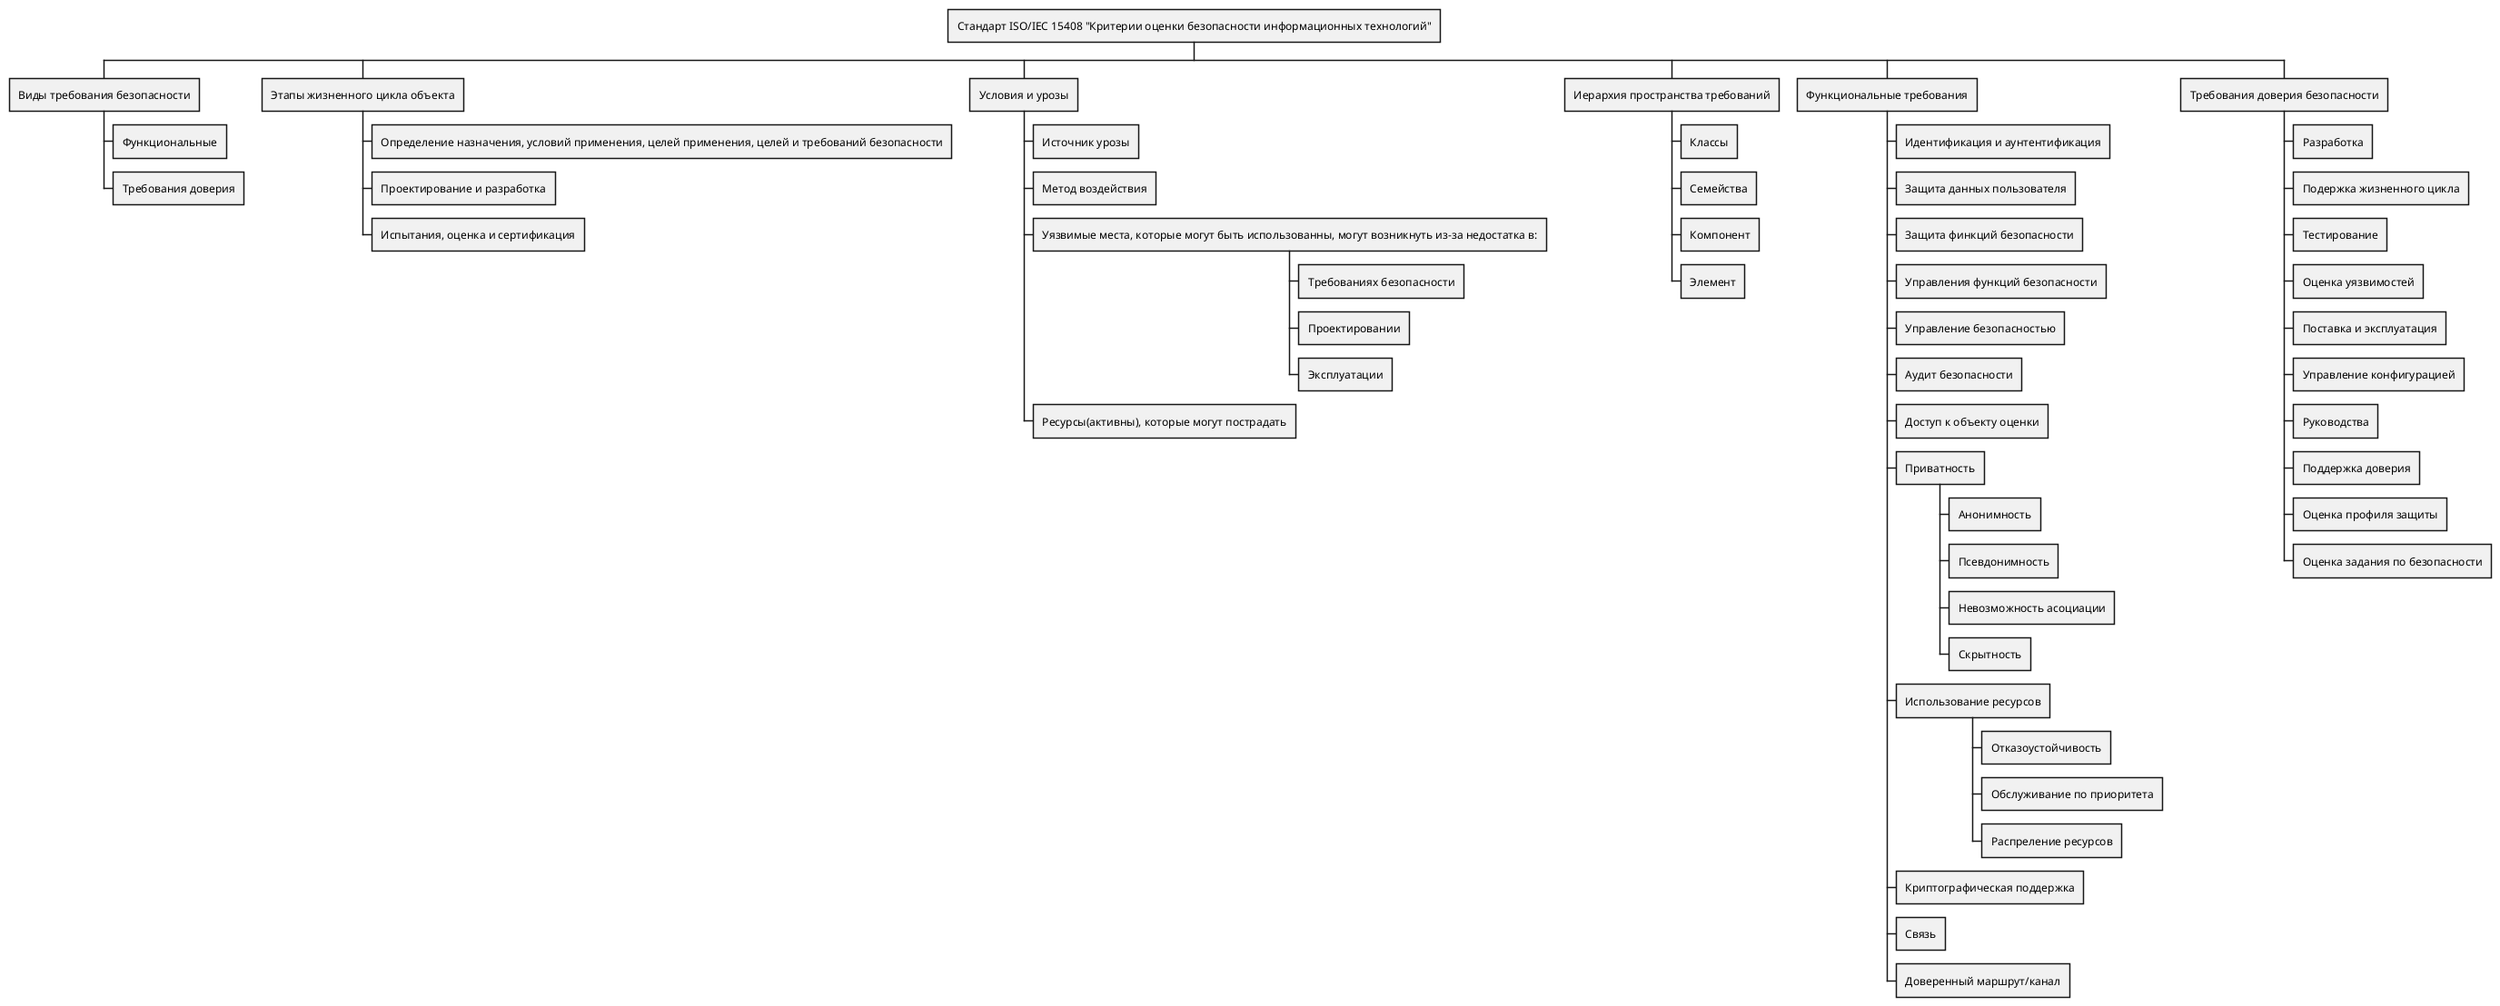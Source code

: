 @startwbs
+ Стандарт ISO/IEC 15408 "Критерии оценки безопасности информационных технологий"

++ Виды требования безопасности
+++ Функциональные
+++ Требования доверия

++ Этапы жизненного цикла объекта
+++ Определение назначения, условий применения, целей применения, целей и требований безопасности
+++ Проектирование и разработка
+++ Испытания, оценка и сертификация

++ Условия и урозы
+++ Источник урозы
+++ Метод воздействия
+++ Уязвимые места, которые могут быть использованны, могут возникнуть из-за недостатка в:
++++ Требованиях безопасности
++++ Проектировании
++++ Эксплуатации
+++ Ресурсы(активны), которые могут пострадать

++ Иерархия пространства требований
+++ Классы
+++ Семейства
+++ Компонент
+++ Элемент

++ Функциональные требования
+++ Идентификация и аунтентификация
+++ Защита данных пользователя
+++ Защита финкций безопасности
+++ Управления функций безопасности
+++ Управление безопасностью
+++ Аудит безопасности
+++ Доступ к объекту оценки
+++ Приватность
++++ Анонимность
++++ Псевдонимность
++++ Невозможность асоциации
++++ Скрытность
+++ Использование ресурсов
++++ Отказоустойчивость
++++ Обслуживание по приоритета
++++  Распреление ресурсов
+++ Криптографическая поддержка
+++ Связь
+++ Доверенный маршрут/канал

++ Требования доверия безопасности
+++ Разработка
+++ Подержка жизненного цикла
+++ Тестирование
+++ Оценка уязвимостей
+++ Поставка и эксплуатация
+++ Управление конфигурацией
+++ Руководства
+++ Поддержка доверия
+++ Оценка профиля защиты
+++ Оценка задания по безопасности
@endwbs